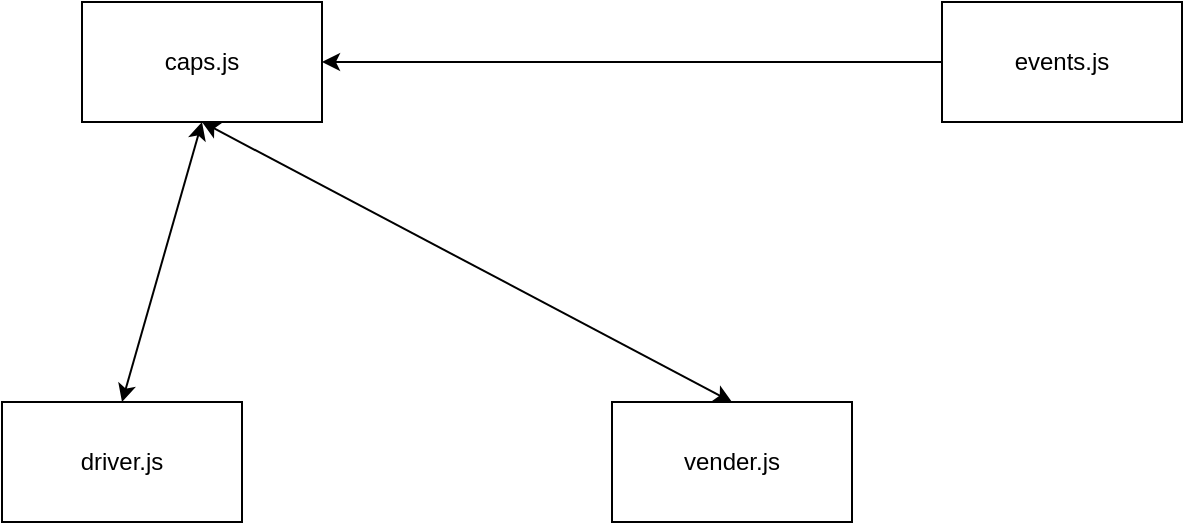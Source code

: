<mxfile version="14.7.2" type="github">
  <diagram id="oY0LnntBuw9bPdtWeNoJ" name="Page-1">
    <mxGraphModel dx="1038" dy="580" grid="1" gridSize="10" guides="1" tooltips="1" connect="1" arrows="1" fold="1" page="1" pageScale="1" pageWidth="1169" pageHeight="827" math="0" shadow="0">
      <root>
        <mxCell id="0" />
        <mxCell id="1" parent="0" />
        <mxCell id="GokWcmbiQJ_OEAtWaZ8g-3" value="" style="edgeStyle=orthogonalEdgeStyle;rounded=0;orthogonalLoop=1;jettySize=auto;html=1;" edge="1" parent="1" source="GokWcmbiQJ_OEAtWaZ8g-1" target="GokWcmbiQJ_OEAtWaZ8g-2">
          <mxGeometry relative="1" as="geometry" />
        </mxCell>
        <mxCell id="GokWcmbiQJ_OEAtWaZ8g-1" value="events.js" style="rounded=0;whiteSpace=wrap;html=1;" vertex="1" parent="1">
          <mxGeometry x="750" y="80" width="120" height="60" as="geometry" />
        </mxCell>
        <mxCell id="GokWcmbiQJ_OEAtWaZ8g-2" value="caps.js" style="rounded=0;whiteSpace=wrap;html=1;" vertex="1" parent="1">
          <mxGeometry x="320" y="80" width="120" height="60" as="geometry" />
        </mxCell>
        <mxCell id="GokWcmbiQJ_OEAtWaZ8g-4" value="vender.js" style="rounded=0;whiteSpace=wrap;html=1;" vertex="1" parent="1">
          <mxGeometry x="585" y="280" width="120" height="60" as="geometry" />
        </mxCell>
        <mxCell id="GokWcmbiQJ_OEAtWaZ8g-5" value="driver.js" style="rounded=0;whiteSpace=wrap;html=1;" vertex="1" parent="1">
          <mxGeometry x="280" y="280" width="120" height="60" as="geometry" />
        </mxCell>
        <mxCell id="GokWcmbiQJ_OEAtWaZ8g-8" value="" style="endArrow=classic;startArrow=classic;html=1;entryX=0.5;entryY=1;entryDx=0;entryDy=0;exitX=0.5;exitY=0;exitDx=0;exitDy=0;" edge="1" parent="1" source="GokWcmbiQJ_OEAtWaZ8g-4" target="GokWcmbiQJ_OEAtWaZ8g-2">
          <mxGeometry width="50" height="50" relative="1" as="geometry">
            <mxPoint x="500" y="320" as="sourcePoint" />
            <mxPoint x="550" y="270" as="targetPoint" />
          </mxGeometry>
        </mxCell>
        <mxCell id="GokWcmbiQJ_OEAtWaZ8g-9" value="" style="endArrow=classic;startArrow=classic;html=1;entryX=0.5;entryY=1;entryDx=0;entryDy=0;exitX=0.5;exitY=0;exitDx=0;exitDy=0;" edge="1" parent="1" source="GokWcmbiQJ_OEAtWaZ8g-5" target="GokWcmbiQJ_OEAtWaZ8g-2">
          <mxGeometry width="50" height="50" relative="1" as="geometry">
            <mxPoint x="500" y="320" as="sourcePoint" />
            <mxPoint x="550" y="270" as="targetPoint" />
          </mxGeometry>
        </mxCell>
      </root>
    </mxGraphModel>
  </diagram>
</mxfile>

